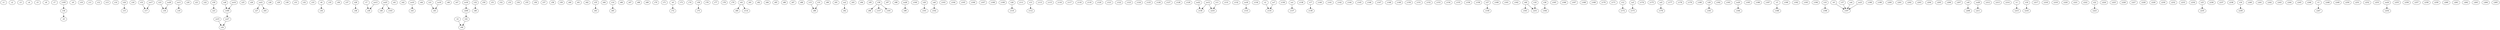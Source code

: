 strict digraph  {
c1;
c2;
c3;
c4;
c5;
c6;
c7;
c8;
c9;
c10;
c11;
c12;
c13;
c14;
c15;
c16;
c17;
c18;
c19;
c20;
c21;
c22;
c23;
c24;
c25;
c26;
c27;
c28;
c29;
c30;
c31;
c32;
c33;
c34;
c35;
c36;
c37;
c38;
c39;
c40;
c41;
c42;
c43;
c44;
c45;
c46;
c47;
c48;
c49;
c50;
c51;
c52;
c53;
c54;
c55;
c56;
c57;
c58;
c59;
c60;
c61;
c62;
c63;
c64;
c65;
c66;
c67;
c68;
c69;
c70;
c71;
c72;
c73;
c74;
c75;
c76;
c77;
c78;
c79;
c80;
c81;
c82;
c83;
c84;
c85;
c86;
c87;
c88;
c89;
c90;
c91;
c92;
c93;
c94;
c95;
c96;
c97;
c98;
c99;
c100;
c101;
c102;
c103;
c104;
c105;
c106;
c107;
c108;
c109;
c110;
c111;
c112;
c113;
c114;
c115;
c116;
c117;
c118;
c119;
c120;
c121;
c122;
c123;
c124;
c125;
c126;
c127;
c128;
c129;
c130;
c131;
c132;
c133;
c134;
c135;
c136;
c137;
c138;
c139;
c140;
c141;
c142;
c143;
c144;
c145;
c146;
c147;
c148;
c149;
c150;
c151;
c152;
c153;
c154;
c155;
c156;
c157;
c158;
c159;
c160;
c161;
c162;
c163;
c164;
c165;
c166;
c167;
c168;
c169;
c170;
c171;
c172;
c173;
c174;
c175;
c176;
c177;
c178;
c179;
c180;
c181;
c182;
c183;
c184;
c185;
c186;
c187;
c188;
c189;
c190;
c191;
c192;
c193;
c194;
c195;
c196;
c197;
c198;
c199;
c200;
c201;
c202;
c203;
c204;
c205;
c206;
c207;
c208;
c209;
c210;
c211;
c212;
c213;
c214;
c215;
c216;
c217;
c218;
c219;
c220;
c221;
c222;
c223;
c224;
c225;
c226;
c227;
c228;
c229;
c230;
c231;
c232;
c233;
c234;
c235;
c236;
c237;
c238;
c239;
c240;
c241;
c242;
c243;
c244;
c245;
c246;
c247;
c248;
c249;
c250;
c251;
c252;
c253;
c254;
c255;
c256;
c257;
c258;
c259;
c260;
c261;
c262;
c263;
c264;
c265;
v1;
v2;
v3;
v4;
v5;
v6;
v7;
v8;
v9;
v10;
v11;
v12;
v13;
v14;
v15;
v16;
v17;
v18;
v19;
v20;
v21;
v22;
v23;
v24;
v25;
v26;
v27;
v28;
v29;
v30;
v31;
v32;
v33;
v34;
v35;
v36;
v37;
v38;
v39;
v40;
v41;
v42;
co1;
co2;
co3;
co4;
co5;
co6;
co7;
co8;
co9;
co10;
co11;
co12;
co13;
co14;
co15;
co16;
co17;
co18;
co19;
co20;
co21;
co22;
co23;
co24;
co25;
co26;
co27;
co28;
co29;
c189 -> co27  [weight=1];
c195 -> v34  [weight=1];
c209 -> v42  [weight=1];
v1 -> c215  [weight=1];
v2 -> c135  [weight=1];
v3 -> c247  [weight=1];
v4 -> c48  [weight=1];
v5 -> c188  [weight=1];
v6 -> c72  [weight=1];
v7 -> c39  [weight=1];
v8 -> c34  [weight=1];
v9 -> c197  [weight=1];
v10 -> c196  [weight=1];
v11 -> c210  [weight=1];
v12 -> c172  [weight=1];
v13 -> c112  [weight=1];
v14 -> c65  [weight=1];
v15 -> c89  [weight=1];
v16 -> c239  [weight=1];
v17 -> c139  [weight=1];
v18 -> c231  [weight=1];
v19 -> c216  [weight=1];
v20 -> c101  [weight=1];
v21 -> c45  [weight=1];
v22 -> c223  [weight=1];
v23 -> c18  [weight=1];
v24 -> c15  [weight=1];
v25 -> c235  [weight=1];
v26 -> c110  [weight=1];
v27 -> c159  [weight=1];
v28 -> c38  [weight=1];
v29 -> c181  [weight=1];
v30 -> c23  [weight=1];
v31 -> c89  [weight=1];
v32 -> c49  [weight=1];
v33 -> c17  [weight=1];
v34 -> c8  [weight=1];
v35 -> c63  [weight=1];
v36 -> c164  [weight=1];
v37 -> c197  [weight=1];
v38 -> c75  [weight=1];
v39 -> c96  [weight=1];
v39 -> c157  [weight=1];
v39 -> c191  [weight=1];
v40 -> c163  [weight=1];
v40 -> c231  [weight=1];
v41 -> c114  [weight=1];
v41 -> c80  [weight=1];
v42 -> c48  [weight=1];
co1 -> c137  [weight=1];
co2 -> c92  [weight=1];
co3 -> c173  [weight=1];
co4 -> c197  [weight=1];
co5 -> c176  [weight=1];
co6 -> c102  [weight=1];
co7 -> c135  [weight=1];
co8 -> c189  [weight=1];
co9 -> c208  [weight=1];
co10 -> c43  [weight=1];
co11 -> c19  [weight=1];
co12 -> c210  [weight=1];
co12 -> c130  [weight=1];
co13 -> c39  [weight=1];
co14 -> c189  [weight=1];
co15 -> c24  [weight=1];
co16 -> c209  [weight=1];
co17 -> c17  [weight=1];
co18 -> c133  [weight=1];
co19 -> c45  [weight=1];
co20 -> c184  [weight=1];
co21 -> c27  [weight=1];
co21 -> c83  [weight=1];
co22 -> c130  [weight=1];
co23 -> c197  [weight=1];
co24 -> c254  [weight=1];
co25 -> c143  [weight=1];
co25 -> c40  [weight=1];
co26 -> c99  [weight=1];
co27 -> c24  [weight=1];
co28 -> c211  [weight=1];
co29 -> c18  [weight=1];
}
